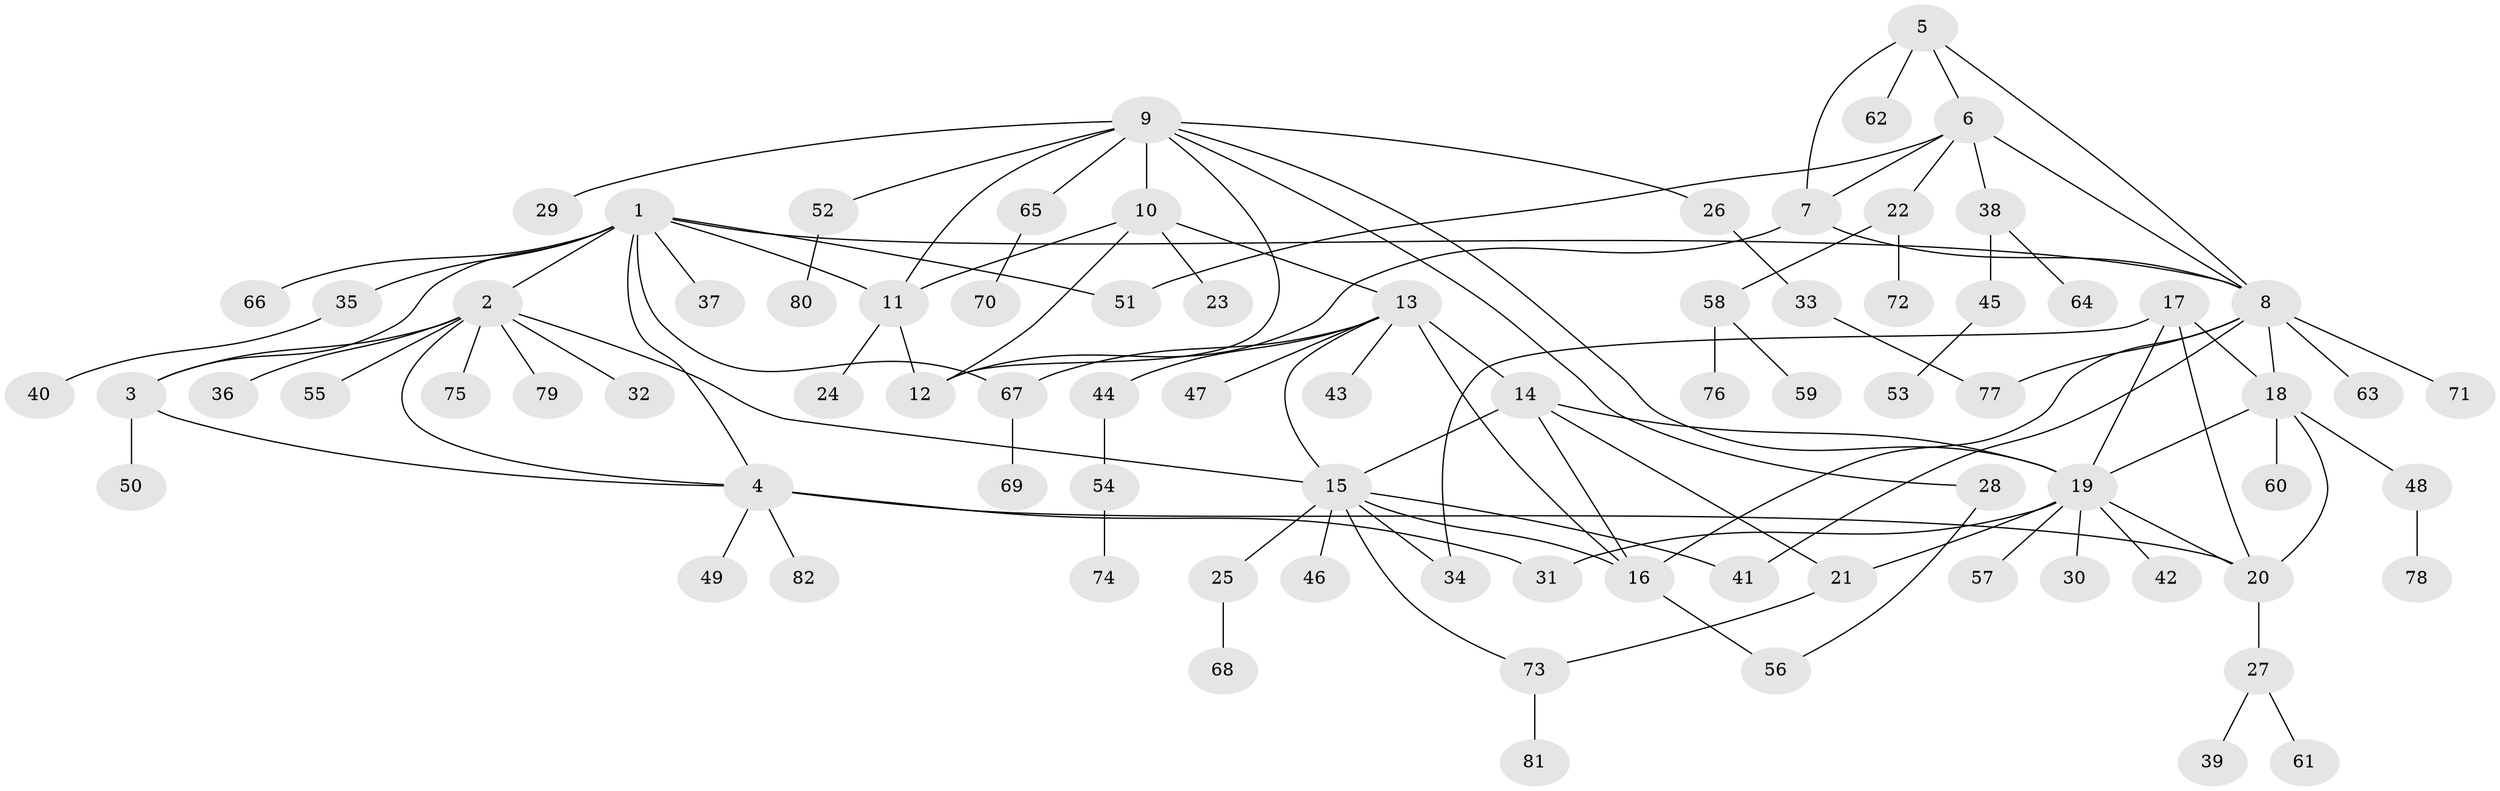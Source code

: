 // Generated by graph-tools (version 1.1) at 2025/11/02/27/25 16:11:36]
// undirected, 82 vertices, 111 edges
graph export_dot {
graph [start="1"]
  node [color=gray90,style=filled];
  1;
  2;
  3;
  4;
  5;
  6;
  7;
  8;
  9;
  10;
  11;
  12;
  13;
  14;
  15;
  16;
  17;
  18;
  19;
  20;
  21;
  22;
  23;
  24;
  25;
  26;
  27;
  28;
  29;
  30;
  31;
  32;
  33;
  34;
  35;
  36;
  37;
  38;
  39;
  40;
  41;
  42;
  43;
  44;
  45;
  46;
  47;
  48;
  49;
  50;
  51;
  52;
  53;
  54;
  55;
  56;
  57;
  58;
  59;
  60;
  61;
  62;
  63;
  64;
  65;
  66;
  67;
  68;
  69;
  70;
  71;
  72;
  73;
  74;
  75;
  76;
  77;
  78;
  79;
  80;
  81;
  82;
  1 -- 2;
  1 -- 3;
  1 -- 4;
  1 -- 8;
  1 -- 11;
  1 -- 35;
  1 -- 37;
  1 -- 51;
  1 -- 66;
  1 -- 67;
  2 -- 3;
  2 -- 4;
  2 -- 15;
  2 -- 32;
  2 -- 36;
  2 -- 55;
  2 -- 75;
  2 -- 79;
  3 -- 4;
  3 -- 50;
  4 -- 20;
  4 -- 31;
  4 -- 49;
  4 -- 82;
  5 -- 6;
  5 -- 7;
  5 -- 8;
  5 -- 62;
  6 -- 7;
  6 -- 8;
  6 -- 22;
  6 -- 38;
  6 -- 51;
  7 -- 8;
  7 -- 12;
  8 -- 16;
  8 -- 18;
  8 -- 41;
  8 -- 63;
  8 -- 71;
  8 -- 77;
  9 -- 10;
  9 -- 11;
  9 -- 12;
  9 -- 19;
  9 -- 26;
  9 -- 28;
  9 -- 29;
  9 -- 52;
  9 -- 65;
  10 -- 11;
  10 -- 12;
  10 -- 13;
  10 -- 23;
  11 -- 12;
  11 -- 24;
  13 -- 14;
  13 -- 15;
  13 -- 16;
  13 -- 43;
  13 -- 44;
  13 -- 47;
  13 -- 67;
  14 -- 15;
  14 -- 16;
  14 -- 19;
  14 -- 21;
  15 -- 16;
  15 -- 25;
  15 -- 34;
  15 -- 41;
  15 -- 46;
  15 -- 73;
  16 -- 56;
  17 -- 18;
  17 -- 19;
  17 -- 20;
  17 -- 34;
  18 -- 19;
  18 -- 20;
  18 -- 48;
  18 -- 60;
  19 -- 20;
  19 -- 21;
  19 -- 30;
  19 -- 31;
  19 -- 42;
  19 -- 57;
  20 -- 27;
  21 -- 73;
  22 -- 58;
  22 -- 72;
  25 -- 68;
  26 -- 33;
  27 -- 39;
  27 -- 61;
  28 -- 56;
  33 -- 77;
  35 -- 40;
  38 -- 45;
  38 -- 64;
  44 -- 54;
  45 -- 53;
  48 -- 78;
  52 -- 80;
  54 -- 74;
  58 -- 59;
  58 -- 76;
  65 -- 70;
  67 -- 69;
  73 -- 81;
}

